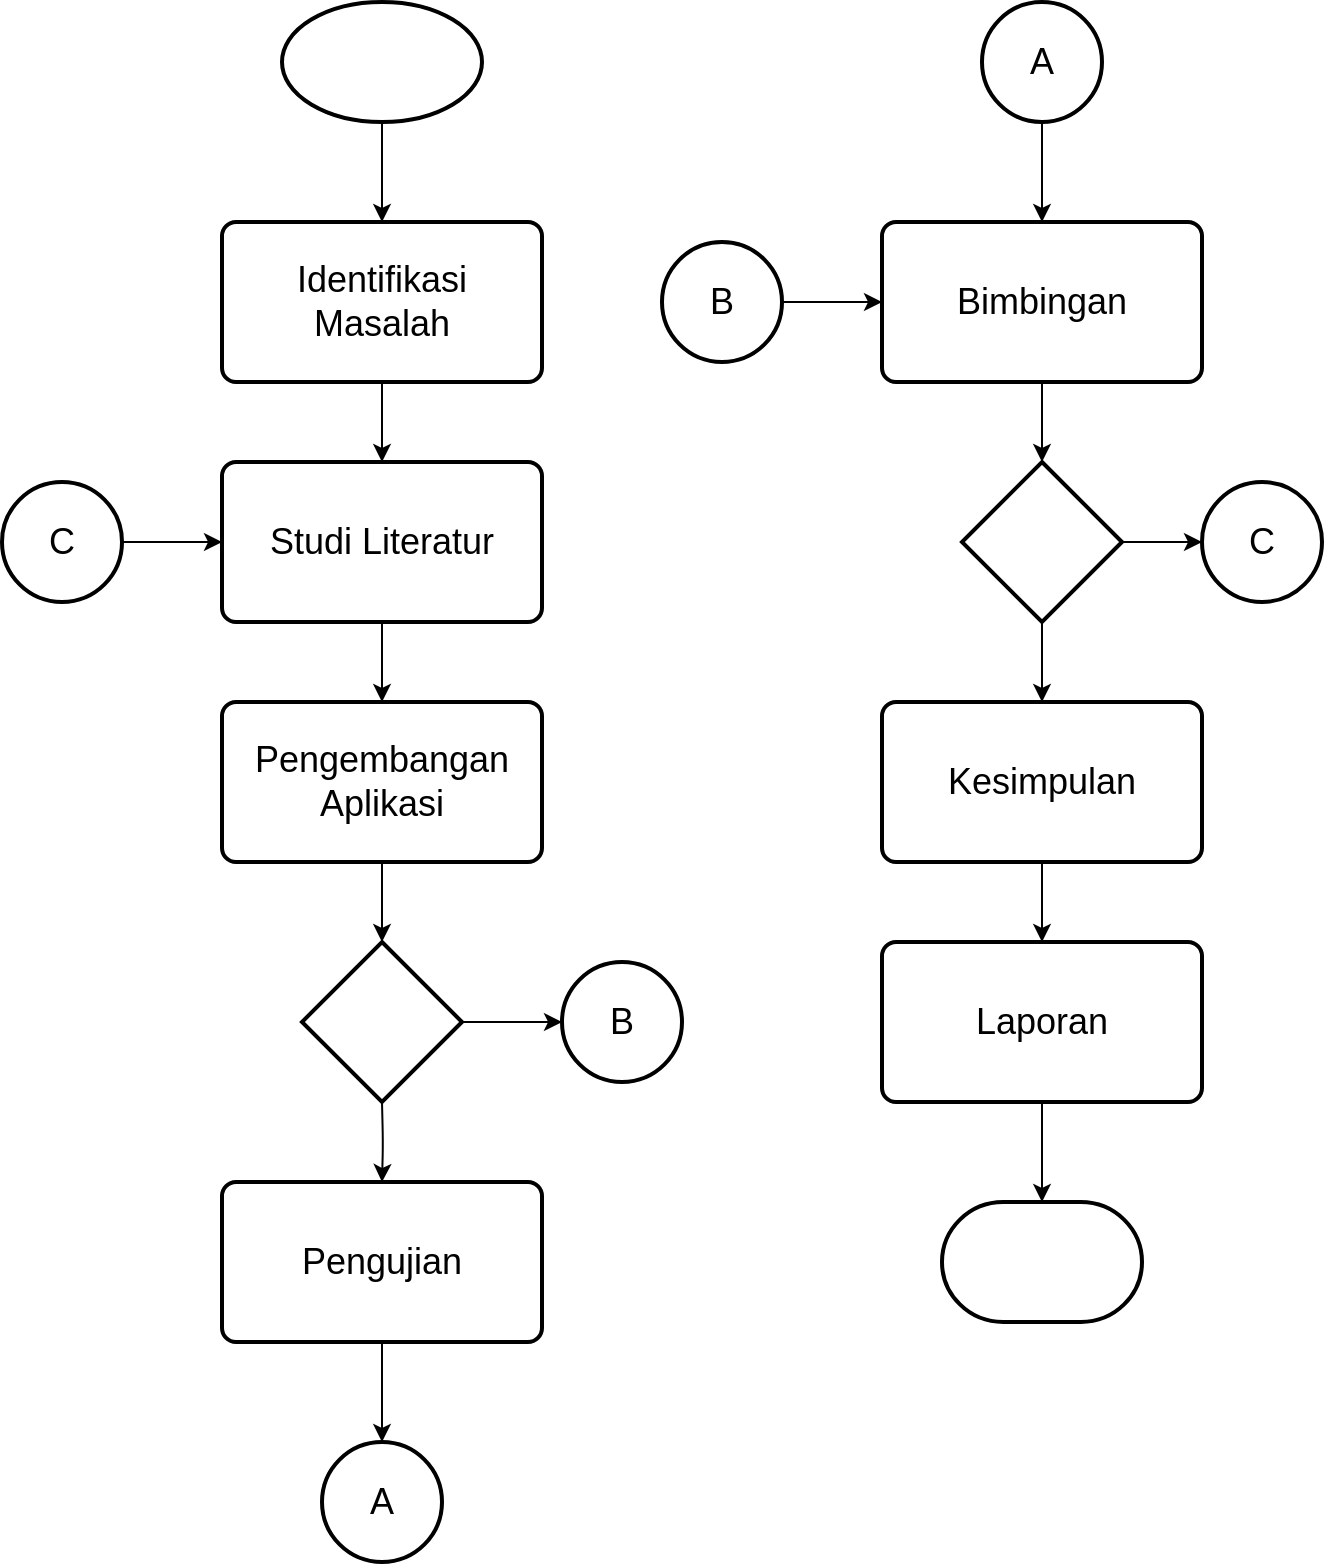 <mxfile>
    <diagram id="yzNSlJwLnKMePp91ZFKn" name="Page-1">
        <mxGraphModel dx="1930" dy="950" grid="1" gridSize="10" guides="1" tooltips="1" connect="1" arrows="1" fold="1" page="1" pageScale="1" pageWidth="850" pageHeight="1100" math="0" shadow="0">
            <root>
                <mxCell id="0"/>
                <mxCell id="1" parent="0"/>
                <mxCell id="13" style="edgeStyle=none;html=1;entryX=0.5;entryY=0;entryDx=0;entryDy=0;fontSize=18;exitX=0.5;exitY=1;exitDx=0;exitDy=0;exitPerimeter=0;" edge="1" parent="1" source="30" target="4">
                    <mxGeometry relative="1" as="geometry">
                        <mxPoint x="360" y="120" as="sourcePoint"/>
                    </mxGeometry>
                </mxCell>
                <mxCell id="14" style="edgeStyle=none;html=1;entryX=0.5;entryY=0;entryDx=0;entryDy=0;fontSize=18;" edge="1" parent="1" source="4" target="6">
                    <mxGeometry relative="1" as="geometry"/>
                </mxCell>
                <mxCell id="4" value="&lt;font style=&quot;font-size: 18px;&quot;&gt;Identifikasi Masalah&lt;/font&gt;" style="rounded=1;whiteSpace=wrap;html=1;absoluteArcSize=1;arcSize=14;strokeWidth=2;" vertex="1" parent="1">
                    <mxGeometry x="280" y="160" width="160" height="80" as="geometry"/>
                </mxCell>
                <mxCell id="21" style="edgeStyle=orthogonalEdgeStyle;html=1;fontSize=18;" edge="1" parent="1" source="6" target="7">
                    <mxGeometry relative="1" as="geometry"/>
                </mxCell>
                <mxCell id="6" value="&lt;font style=&quot;font-size: 18px;&quot;&gt;Studi Literatur&lt;/font&gt;" style="rounded=1;whiteSpace=wrap;html=1;absoluteArcSize=1;arcSize=14;strokeWidth=2;" vertex="1" parent="1">
                    <mxGeometry x="280" y="280" width="160" height="80" as="geometry"/>
                </mxCell>
                <mxCell id="22" style="edgeStyle=orthogonalEdgeStyle;html=1;entryX=0.5;entryY=0;entryDx=0;entryDy=0;entryPerimeter=0;fontSize=18;" edge="1" parent="1" source="7" target="15">
                    <mxGeometry relative="1" as="geometry"/>
                </mxCell>
                <mxCell id="7" value="&lt;font style=&quot;font-size: 18px;&quot;&gt;Pengembangan Aplikasi&lt;/font&gt;" style="rounded=1;whiteSpace=wrap;html=1;absoluteArcSize=1;arcSize=14;strokeWidth=2;" vertex="1" parent="1">
                    <mxGeometry x="280" y="400" width="160" height="80" as="geometry"/>
                </mxCell>
                <mxCell id="55" style="edgeStyle=orthogonalEdgeStyle;html=1;entryX=0;entryY=0.5;entryDx=0;entryDy=0;entryPerimeter=0;fontSize=18;" edge="1" parent="1" source="15" target="54">
                    <mxGeometry relative="1" as="geometry"/>
                </mxCell>
                <mxCell id="15" value="" style="strokeWidth=2;html=1;shape=mxgraph.flowchart.decision;whiteSpace=wrap;fontSize=18;" vertex="1" parent="1">
                    <mxGeometry x="320" y="520" width="80" height="80" as="geometry"/>
                </mxCell>
                <mxCell id="30" value="" style="strokeWidth=2;html=1;shape=mxgraph.flowchart.start_1;whiteSpace=wrap;fontSize=18;" vertex="1" parent="1">
                    <mxGeometry x="310" y="50" width="100" height="60" as="geometry"/>
                </mxCell>
                <mxCell id="32" style="edgeStyle=orthogonalEdgeStyle;html=1;entryX=0.5;entryY=0;entryDx=0;entryDy=0;fontSize=18;entryPerimeter=0;" edge="1" parent="1" source="33" target="52">
                    <mxGeometry relative="1" as="geometry">
                        <mxPoint x="360" y="760" as="targetPoint"/>
                    </mxGeometry>
                </mxCell>
                <mxCell id="33" value="&lt;font style=&quot;font-size: 18px;&quot;&gt;Pengujian&lt;/font&gt;" style="rounded=1;whiteSpace=wrap;html=1;absoluteArcSize=1;arcSize=14;strokeWidth=2;" vertex="1" parent="1">
                    <mxGeometry x="280" y="640" width="160" height="80" as="geometry"/>
                </mxCell>
                <mxCell id="42" style="edgeStyle=orthogonalEdgeStyle;html=1;fontSize=18;" edge="1" parent="1" target="33">
                    <mxGeometry relative="1" as="geometry">
                        <mxPoint x="360" y="600.0" as="sourcePoint"/>
                    </mxGeometry>
                </mxCell>
                <mxCell id="43" value="" style="strokeWidth=2;html=1;shape=mxgraph.flowchart.terminator;whiteSpace=wrap;" vertex="1" parent="1">
                    <mxGeometry x="640" y="650" width="100" height="60" as="geometry"/>
                </mxCell>
                <mxCell id="44" style="edgeStyle=orthogonalEdgeStyle;html=1;entryX=0.5;entryY=0;entryDx=0;entryDy=0;entryPerimeter=0;fontSize=18;" edge="1" parent="1" source="45" target="51">
                    <mxGeometry relative="1" as="geometry"/>
                </mxCell>
                <mxCell id="45" value="&lt;font style=&quot;font-size: 18px;&quot;&gt;Bimbingan&lt;/font&gt;" style="rounded=1;whiteSpace=wrap;html=1;absoluteArcSize=1;arcSize=14;strokeWidth=2;" vertex="1" parent="1">
                    <mxGeometry x="610" y="160" width="160" height="80" as="geometry"/>
                </mxCell>
                <mxCell id="46" style="edgeStyle=orthogonalEdgeStyle;html=1;fontSize=18;" edge="1" parent="1" source="47" target="49">
                    <mxGeometry relative="1" as="geometry"/>
                </mxCell>
                <mxCell id="47" value="&lt;font style=&quot;font-size: 18px;&quot;&gt;Kesimpulan&lt;/font&gt;" style="rounded=1;whiteSpace=wrap;html=1;absoluteArcSize=1;arcSize=14;strokeWidth=2;" vertex="1" parent="1">
                    <mxGeometry x="610" y="400" width="160" height="80" as="geometry"/>
                </mxCell>
                <mxCell id="48" style="edgeStyle=orthogonalEdgeStyle;html=1;entryX=0.5;entryY=0;entryDx=0;entryDy=0;entryPerimeter=0;fontSize=18;" edge="1" parent="1" source="49" target="43">
                    <mxGeometry relative="1" as="geometry"/>
                </mxCell>
                <mxCell id="49" value="&lt;font style=&quot;font-size: 18px;&quot;&gt;Laporan&lt;/font&gt;" style="rounded=1;whiteSpace=wrap;html=1;absoluteArcSize=1;arcSize=14;strokeWidth=2;" vertex="1" parent="1">
                    <mxGeometry x="610" y="520" width="160" height="80" as="geometry"/>
                </mxCell>
                <mxCell id="50" style="edgeStyle=orthogonalEdgeStyle;html=1;entryX=0.5;entryY=0;entryDx=0;entryDy=0;fontSize=18;" edge="1" parent="1" source="51" target="47">
                    <mxGeometry relative="1" as="geometry"/>
                </mxCell>
                <mxCell id="61" style="edgeStyle=orthogonalEdgeStyle;html=1;fontSize=18;entryX=0;entryY=0.5;entryDx=0;entryDy=0;entryPerimeter=0;" edge="1" parent="1" source="51" target="60">
                    <mxGeometry relative="1" as="geometry">
                        <mxPoint x="800" y="320" as="targetPoint"/>
                    </mxGeometry>
                </mxCell>
                <mxCell id="51" value="" style="strokeWidth=2;html=1;shape=mxgraph.flowchart.decision;whiteSpace=wrap;fontSize=18;" vertex="1" parent="1">
                    <mxGeometry x="650" y="280" width="80" height="80" as="geometry"/>
                </mxCell>
                <mxCell id="52" value="A" style="strokeWidth=2;html=1;shape=mxgraph.flowchart.start_2;whiteSpace=wrap;fontSize=18;" vertex="1" parent="1">
                    <mxGeometry x="330" y="770" width="60" height="60" as="geometry"/>
                </mxCell>
                <mxCell id="54" value="B" style="strokeWidth=2;html=1;shape=mxgraph.flowchart.start_2;whiteSpace=wrap;fontSize=18;" vertex="1" parent="1">
                    <mxGeometry x="450" y="530" width="60" height="60" as="geometry"/>
                </mxCell>
                <mxCell id="57" style="edgeStyle=orthogonalEdgeStyle;html=1;entryX=0.5;entryY=0;entryDx=0;entryDy=0;fontSize=18;" edge="1" parent="1" source="56" target="45">
                    <mxGeometry relative="1" as="geometry"/>
                </mxCell>
                <mxCell id="56" value="A" style="strokeWidth=2;html=1;shape=mxgraph.flowchart.start_2;whiteSpace=wrap;fontSize=18;" vertex="1" parent="1">
                    <mxGeometry x="660" y="50" width="60" height="60" as="geometry"/>
                </mxCell>
                <mxCell id="59" style="edgeStyle=orthogonalEdgeStyle;html=1;entryX=0;entryY=0.5;entryDx=0;entryDy=0;fontSize=18;" edge="1" parent="1" source="58" target="45">
                    <mxGeometry relative="1" as="geometry"/>
                </mxCell>
                <mxCell id="58" value="B" style="strokeWidth=2;html=1;shape=mxgraph.flowchart.start_2;whiteSpace=wrap;fontSize=18;" vertex="1" parent="1">
                    <mxGeometry x="500" y="170" width="60" height="60" as="geometry"/>
                </mxCell>
                <mxCell id="60" value="C" style="strokeWidth=2;html=1;shape=mxgraph.flowchart.start_2;whiteSpace=wrap;fontSize=18;" vertex="1" parent="1">
                    <mxGeometry x="770" y="290" width="60" height="60" as="geometry"/>
                </mxCell>
                <mxCell id="63" style="edgeStyle=orthogonalEdgeStyle;html=1;entryX=0;entryY=0.5;entryDx=0;entryDy=0;fontSize=18;" edge="1" parent="1" source="62" target="6">
                    <mxGeometry relative="1" as="geometry"/>
                </mxCell>
                <mxCell id="62" value="C" style="strokeWidth=2;html=1;shape=mxgraph.flowchart.start_2;whiteSpace=wrap;fontSize=18;" vertex="1" parent="1">
                    <mxGeometry x="170" y="290" width="60" height="60" as="geometry"/>
                </mxCell>
            </root>
        </mxGraphModel>
    </diagram>
</mxfile>